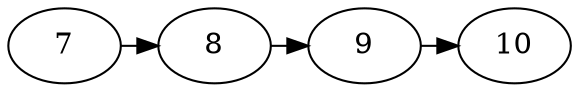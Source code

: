 // GraficaListaSimple
digraph {
	3 [label=7]
	2 [label=8]
		3 -> 2 [constraint=false]
	2 [label=8]
	1 [label=9]
		2 -> 1 [constraint=false]
	1 [label=9]
	0 [label=10]
		1 -> 0 [constraint=false]
}